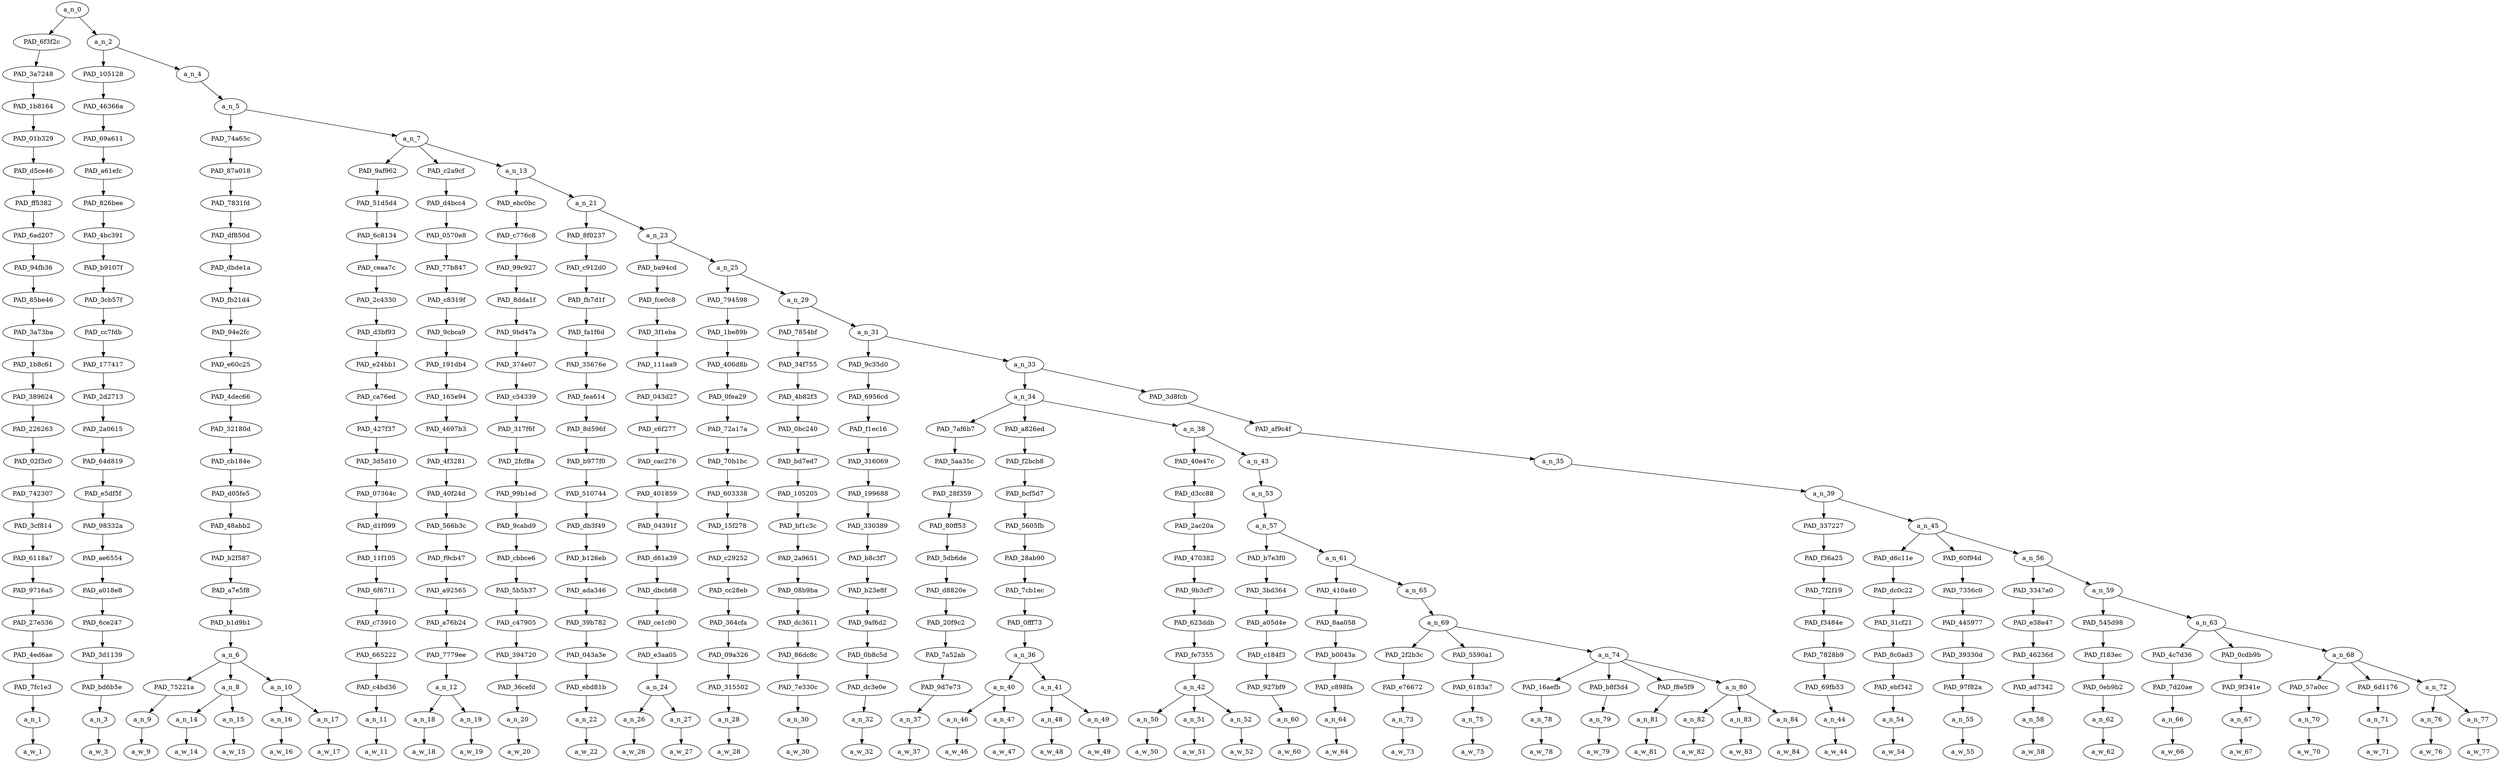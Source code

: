 strict digraph "" {
	a_n_0	[div_dir=1,
		index=0,
		level=23,
		pos="1.8690159173659338,23!",
		text_span="[0, 1, 2, 3, 4, 5, 6, 7, 8, 9, 10, 11, 12, 13, 14, 15, 16, 17, 18, 19, 20, 21, 22, 23, 24, 25, 26, 27, 28, 29, 30, 31, 32, 33, 34, \
35, 36, 37, 38, 39, 40, 41, 42, 43, 44, 45]",
		value=1.00000000];
	PAD_6f3f2c	[div_dir=1,
		index=0,
		level=22,
		pos="0.0,22!",
		text_span="[0]",
		value=0.02244748];
	a_n_0 -> PAD_6f3f2c;
	a_n_2	[div_dir=1,
		index=1,
		level=22,
		pos="3.7380318347318675,22!",
		text_span="[1, 2, 3, 4, 5, 6, 7, 8, 9, 10, 11, 12, 13, 14, 15, 16, 17, 18, 19, 20, 21, 22, 23, 24, 25, 26, 27, 28, 29, 30, 31, 32, 33, 34, \
35, 36, 37, 38, 39, 40, 41, 42, 43, 44, 45]",
		value=0.97676104];
	a_n_0 -> a_n_2;
	PAD_3a7248	[div_dir=1,
		index=0,
		level=21,
		pos="0.0,21!",
		text_span="[0]",
		value=0.02244748];
	PAD_6f3f2c -> PAD_3a7248;
	PAD_1b8164	[div_dir=1,
		index=0,
		level=20,
		pos="0.0,20!",
		text_span="[0]",
		value=0.02244748];
	PAD_3a7248 -> PAD_1b8164;
	PAD_01b329	[div_dir=1,
		index=0,
		level=19,
		pos="0.0,19!",
		text_span="[0]",
		value=0.02244748];
	PAD_1b8164 -> PAD_01b329;
	PAD_d5ce46	[div_dir=1,
		index=0,
		level=18,
		pos="0.0,18!",
		text_span="[0]",
		value=0.02244748];
	PAD_01b329 -> PAD_d5ce46;
	PAD_ff5382	[div_dir=1,
		index=0,
		level=17,
		pos="0.0,17!",
		text_span="[0]",
		value=0.02244748];
	PAD_d5ce46 -> PAD_ff5382;
	PAD_6ad207	[div_dir=1,
		index=0,
		level=16,
		pos="0.0,16!",
		text_span="[0]",
		value=0.02244748];
	PAD_ff5382 -> PAD_6ad207;
	PAD_94fb36	[div_dir=1,
		index=0,
		level=15,
		pos="0.0,15!",
		text_span="[0]",
		value=0.02244748];
	PAD_6ad207 -> PAD_94fb36;
	PAD_85be46	[div_dir=1,
		index=0,
		level=14,
		pos="0.0,14!",
		text_span="[0]",
		value=0.02244748];
	PAD_94fb36 -> PAD_85be46;
	PAD_3a73ba	[div_dir=1,
		index=0,
		level=13,
		pos="0.0,13!",
		text_span="[0]",
		value=0.02244748];
	PAD_85be46 -> PAD_3a73ba;
	PAD_1b8c61	[div_dir=1,
		index=0,
		level=12,
		pos="0.0,12!",
		text_span="[0]",
		value=0.02244748];
	PAD_3a73ba -> PAD_1b8c61;
	PAD_389624	[div_dir=1,
		index=0,
		level=11,
		pos="0.0,11!",
		text_span="[0]",
		value=0.02244748];
	PAD_1b8c61 -> PAD_389624;
	PAD_226263	[div_dir=1,
		index=0,
		level=10,
		pos="0.0,10!",
		text_span="[0]",
		value=0.02244748];
	PAD_389624 -> PAD_226263;
	PAD_02f3c0	[div_dir=1,
		index=0,
		level=9,
		pos="0.0,9!",
		text_span="[0]",
		value=0.02244748];
	PAD_226263 -> PAD_02f3c0;
	PAD_742307	[div_dir=1,
		index=0,
		level=8,
		pos="0.0,8!",
		text_span="[0]",
		value=0.02244748];
	PAD_02f3c0 -> PAD_742307;
	PAD_3cf814	[div_dir=1,
		index=0,
		level=7,
		pos="0.0,7!",
		text_span="[0]",
		value=0.02244748];
	PAD_742307 -> PAD_3cf814;
	PAD_6118a7	[div_dir=1,
		index=0,
		level=6,
		pos="0.0,6!",
		text_span="[0]",
		value=0.02244748];
	PAD_3cf814 -> PAD_6118a7;
	PAD_9716a5	[div_dir=1,
		index=0,
		level=5,
		pos="0.0,5!",
		text_span="[0]",
		value=0.02244748];
	PAD_6118a7 -> PAD_9716a5;
	PAD_27e536	[div_dir=1,
		index=0,
		level=4,
		pos="0.0,4!",
		text_span="[0]",
		value=0.02244748];
	PAD_9716a5 -> PAD_27e536;
	PAD_4ed6ae	[div_dir=1,
		index=0,
		level=3,
		pos="0.0,3!",
		text_span="[0]",
		value=0.02244748];
	PAD_27e536 -> PAD_4ed6ae;
	PAD_7fc1e3	[div_dir=1,
		index=0,
		level=2,
		pos="0.0,2!",
		text_span="[0]",
		value=0.02244748];
	PAD_4ed6ae -> PAD_7fc1e3;
	a_n_1	[div_dir=1,
		index=0,
		level=1,
		pos="0.0,1!",
		text_span="[0]",
		value=0.02244748];
	PAD_7fc1e3 -> a_n_1;
	a_w_1	[div_dir=0,
		index=0,
		level=0,
		pos="0,0!",
		text_span="[0]",
		value=i];
	a_n_1 -> a_w_1;
	PAD_105128	[div_dir=1,
		index=1,
		level=21,
		pos="1.0,21!",
		text_span="[1]",
		value=0.02125821];
	a_n_2 -> PAD_105128;
	a_n_4	[div_dir=1,
		index=2,
		level=21,
		pos="6.476063669463735,21!",
		text_span="[2, 3, 4, 5, 6, 7, 8, 9, 10, 11, 12, 13, 14, 15, 16, 17, 18, 19, 20, 21, 22, 23, 24, 25, 26, 27, 28, 29, 30, 31, 32, 33, 34, 35, \
36, 37, 38, 39, 40, 41, 42, 43, 44, 45]",
		value=0.95473697];
	a_n_2 -> a_n_4;
	PAD_46366a	[div_dir=1,
		index=1,
		level=20,
		pos="1.0,20!",
		text_span="[1]",
		value=0.02125821];
	PAD_105128 -> PAD_46366a;
	PAD_69a611	[div_dir=1,
		index=1,
		level=19,
		pos="1.0,19!",
		text_span="[1]",
		value=0.02125821];
	PAD_46366a -> PAD_69a611;
	PAD_a61efc	[div_dir=1,
		index=1,
		level=18,
		pos="1.0,18!",
		text_span="[1]",
		value=0.02125821];
	PAD_69a611 -> PAD_a61efc;
	PAD_826bee	[div_dir=1,
		index=1,
		level=17,
		pos="1.0,17!",
		text_span="[1]",
		value=0.02125821];
	PAD_a61efc -> PAD_826bee;
	PAD_4bc391	[div_dir=1,
		index=1,
		level=16,
		pos="1.0,16!",
		text_span="[1]",
		value=0.02125821];
	PAD_826bee -> PAD_4bc391;
	PAD_b9107f	[div_dir=1,
		index=1,
		level=15,
		pos="1.0,15!",
		text_span="[1]",
		value=0.02125821];
	PAD_4bc391 -> PAD_b9107f;
	PAD_3cb57f	[div_dir=1,
		index=1,
		level=14,
		pos="1.0,14!",
		text_span="[1]",
		value=0.02125821];
	PAD_b9107f -> PAD_3cb57f;
	PAD_cc7fdb	[div_dir=1,
		index=1,
		level=13,
		pos="1.0,13!",
		text_span="[1]",
		value=0.02125821];
	PAD_3cb57f -> PAD_cc7fdb;
	PAD_177417	[div_dir=1,
		index=1,
		level=12,
		pos="1.0,12!",
		text_span="[1]",
		value=0.02125821];
	PAD_cc7fdb -> PAD_177417;
	PAD_2d2713	[div_dir=1,
		index=1,
		level=11,
		pos="1.0,11!",
		text_span="[1]",
		value=0.02125821];
	PAD_177417 -> PAD_2d2713;
	PAD_2a0615	[div_dir=1,
		index=1,
		level=10,
		pos="1.0,10!",
		text_span="[1]",
		value=0.02125821];
	PAD_2d2713 -> PAD_2a0615;
	PAD_64d819	[div_dir=1,
		index=1,
		level=9,
		pos="1.0,9!",
		text_span="[1]",
		value=0.02125821];
	PAD_2a0615 -> PAD_64d819;
	PAD_e5df5f	[div_dir=1,
		index=1,
		level=8,
		pos="1.0,8!",
		text_span="[1]",
		value=0.02125821];
	PAD_64d819 -> PAD_e5df5f;
	PAD_98332a	[div_dir=1,
		index=1,
		level=7,
		pos="1.0,7!",
		text_span="[1]",
		value=0.02125821];
	PAD_e5df5f -> PAD_98332a;
	PAD_ae6554	[div_dir=1,
		index=1,
		level=6,
		pos="1.0,6!",
		text_span="[1]",
		value=0.02125821];
	PAD_98332a -> PAD_ae6554;
	PAD_a018e8	[div_dir=1,
		index=1,
		level=5,
		pos="1.0,5!",
		text_span="[1]",
		value=0.02125821];
	PAD_ae6554 -> PAD_a018e8;
	PAD_6ce247	[div_dir=1,
		index=1,
		level=4,
		pos="1.0,4!",
		text_span="[1]",
		value=0.02125821];
	PAD_a018e8 -> PAD_6ce247;
	PAD_3d1139	[div_dir=1,
		index=1,
		level=3,
		pos="1.0,3!",
		text_span="[1]",
		value=0.02125821];
	PAD_6ce247 -> PAD_3d1139;
	PAD_bd6b5e	[div_dir=1,
		index=1,
		level=2,
		pos="1.0,2!",
		text_span="[1]",
		value=0.02125821];
	PAD_3d1139 -> PAD_bd6b5e;
	a_n_3	[div_dir=1,
		index=1,
		level=1,
		pos="1.0,1!",
		text_span="[1]",
		value=0.02125821];
	PAD_bd6b5e -> a_n_3;
	a_w_3	[div_dir=0,
		index=1,
		level=0,
		pos="1,0!",
		text_span="[1]",
		value=swear];
	a_n_3 -> a_w_3;
	a_n_5	[div_dir=1,
		index=2,
		level=20,
		pos="6.476063669463735,20!",
		text_span="[2, 3, 4, 5, 6, 7, 8, 9, 10, 11, 12, 13, 14, 15, 16, 17, 18, 19, 20, 21, 22, 23, 24, 25, 26, 27, 28, 29, 30, 31, 32, 33, 34, 35, \
36, 37, 38, 39, 40, 41, 42, 43, 44, 45]",
		value=0.95397838];
	a_n_4 -> a_n_5;
	PAD_74a65c	[div_dir=1,
		index=2,
		level=19,
		pos="4.0,19!",
		text_span="[2, 3, 4, 5, 6]",
		value=0.19845424];
	a_n_5 -> PAD_74a65c;
	a_n_7	[div_dir=1,
		index=3,
		level=19,
		pos="8.95212733892747,19!",
		text_span="[7, 8, 9, 10, 11, 12, 13, 14, 15, 16, 17, 18, 19, 20, 21, 22, 23, 24, 25, 26, 27, 28, 29, 30, 31, 32, 33, 34, 35, 36, 37, 38, 39, \
40, 41, 42, 43, 44, 45]",
		value=0.75476555];
	a_n_5 -> a_n_7;
	PAD_87a018	[div_dir=1,
		index=2,
		level=18,
		pos="4.0,18!",
		text_span="[2, 3, 4, 5, 6]",
		value=0.19845424];
	PAD_74a65c -> PAD_87a018;
	PAD_7831fd	[div_dir=1,
		index=2,
		level=17,
		pos="4.0,17!",
		text_span="[2, 3, 4, 5, 6]",
		value=0.19845424];
	PAD_87a018 -> PAD_7831fd;
	PAD_df850d	[div_dir=1,
		index=2,
		level=16,
		pos="4.0,16!",
		text_span="[2, 3, 4, 5, 6]",
		value=0.19845424];
	PAD_7831fd -> PAD_df850d;
	PAD_dbde1a	[div_dir=1,
		index=2,
		level=15,
		pos="4.0,15!",
		text_span="[2, 3, 4, 5, 6]",
		value=0.19845424];
	PAD_df850d -> PAD_dbde1a;
	PAD_fb21d4	[div_dir=1,
		index=2,
		level=14,
		pos="4.0,14!",
		text_span="[2, 3, 4, 5, 6]",
		value=0.19845424];
	PAD_dbde1a -> PAD_fb21d4;
	PAD_94e2fc	[div_dir=1,
		index=2,
		level=13,
		pos="4.0,13!",
		text_span="[2, 3, 4, 5, 6]",
		value=0.19845424];
	PAD_fb21d4 -> PAD_94e2fc;
	PAD_e60c25	[div_dir=1,
		index=2,
		level=12,
		pos="4.0,12!",
		text_span="[2, 3, 4, 5, 6]",
		value=0.19845424];
	PAD_94e2fc -> PAD_e60c25;
	PAD_4dec66	[div_dir=1,
		index=2,
		level=11,
		pos="4.0,11!",
		text_span="[2, 3, 4, 5, 6]",
		value=0.19845424];
	PAD_e60c25 -> PAD_4dec66;
	PAD_32180d	[div_dir=1,
		index=2,
		level=10,
		pos="4.0,10!",
		text_span="[2, 3, 4, 5, 6]",
		value=0.19845424];
	PAD_4dec66 -> PAD_32180d;
	PAD_cb184e	[div_dir=1,
		index=2,
		level=9,
		pos="4.0,9!",
		text_span="[2, 3, 4, 5, 6]",
		value=0.19845424];
	PAD_32180d -> PAD_cb184e;
	PAD_d05fe5	[div_dir=1,
		index=2,
		level=8,
		pos="4.0,8!",
		text_span="[2, 3, 4, 5, 6]",
		value=0.19845424];
	PAD_cb184e -> PAD_d05fe5;
	PAD_48abb2	[div_dir=1,
		index=2,
		level=7,
		pos="4.0,7!",
		text_span="[2, 3, 4, 5, 6]",
		value=0.19845424];
	PAD_d05fe5 -> PAD_48abb2;
	PAD_b2f587	[div_dir=1,
		index=2,
		level=6,
		pos="4.0,6!",
		text_span="[2, 3, 4, 5, 6]",
		value=0.19845424];
	PAD_48abb2 -> PAD_b2f587;
	PAD_a7e5f8	[div_dir=1,
		index=2,
		level=5,
		pos="4.0,5!",
		text_span="[2, 3, 4, 5, 6]",
		value=0.19845424];
	PAD_b2f587 -> PAD_a7e5f8;
	PAD_b1d9b1	[div_dir=1,
		index=2,
		level=4,
		pos="4.0,4!",
		text_span="[2, 3, 4, 5, 6]",
		value=0.19845424];
	PAD_a7e5f8 -> PAD_b1d9b1;
	a_n_6	[div_dir=1,
		index=2,
		level=3,
		pos="4.0,3!",
		text_span="[2, 3, 4, 5, 6]",
		value=0.19845424];
	PAD_b1d9b1 -> a_n_6;
	PAD_75221a	[div_dir=1,
		index=3,
		level=2,
		pos="4.0,2!",
		text_span="[4]",
		value=0.01913354];
	a_n_6 -> PAD_75221a;
	a_n_8	[div_dir=1,
		index=2,
		level=2,
		pos="2.5,2!",
		text_span="[2, 3]",
		value=0.05004046];
	a_n_6 -> a_n_8;
	a_n_10	[div_dir=1,
		index=4,
		level=2,
		pos="5.5,2!",
		text_span="[5, 6]",
		value=0.12864072];
	a_n_6 -> a_n_10;
	a_n_9	[div_dir=1,
		index=4,
		level=1,
		pos="4.0,1!",
		text_span="[4]",
		value=0.01913354];
	PAD_75221a -> a_n_9;
	a_w_9	[div_dir=0,
		index=4,
		level=0,
		pos="4,0!",
		text_span="[4]",
		value=and];
	a_n_9 -> a_w_9;
	a_n_14	[div_dir=1,
		index=2,
		level=1,
		pos="2.0,1!",
		text_span="[2]",
		value=0.02262419];
	a_n_8 -> a_n_14;
	a_n_15	[div_dir=1,
		index=3,
		level=1,
		pos="3.0,1!",
		text_span="[3]",
		value=0.02718482];
	a_n_8 -> a_n_15;
	a_w_14	[div_dir=0,
		index=2,
		level=0,
		pos="2,0!",
		text_span="[2]",
		value=porch];
	a_n_14 -> a_w_14;
	a_w_15	[div_dir=0,
		index=3,
		level=0,
		pos="3,0!",
		text_span="[3]",
		value=monkeys];
	a_n_15 -> a_w_15;
	a_n_16	[div_dir=1,
		index=5,
		level=1,
		pos="5.0,1!",
		text_span="[5]",
		value=0.03862077];
	a_n_10 -> a_n_16;
	a_n_17	[div_dir=1,
		index=6,
		level=1,
		pos="6.0,1!",
		text_span="[6]",
		value=0.08941400];
	a_n_10 -> a_n_17;
	a_w_16	[div_dir=0,
		index=5,
		level=0,
		pos="5,0!",
		text_span="[5]",
		value=sand];
	a_n_16 -> a_w_16;
	a_w_17	[div_dir=0,
		index=6,
		level=0,
		pos="6,0!",
		text_span="[6]",
		value=niggers];
	a_n_17 -> a_w_17;
	PAD_9af962	[div_dir=1,
		index=3,
		level=18,
		pos="7.0,18!",
		text_span="[7]",
		value=0.01504462];
	a_n_7 -> PAD_9af962;
	PAD_c2a9cf	[div_dir=1,
		index=4,
		level=18,
		pos="8.5,18!",
		text_span="[8, 9]",
		value=0.02969254];
	a_n_7 -> PAD_c2a9cf;
	a_n_13	[div_dir=1,
		index=5,
		level=18,
		pos="11.356382016782408,18!",
		text_span="[10, 11, 12, 13, 14, 15, 16, 17, 18, 19, 20, 21, 22, 23, 24, 25, 26, 27, 28, 29, 30, 31, 32, 33, 34, 35, 36, 37, 38, 39, 40, 41, \
42, 43, 44, 45]",
		value=0.70946834];
	a_n_7 -> a_n_13;
	PAD_51d5d4	[div_dir=1,
		index=3,
		level=17,
		pos="7.0,17!",
		text_span="[7]",
		value=0.01504462];
	PAD_9af962 -> PAD_51d5d4;
	PAD_6c8134	[div_dir=1,
		index=3,
		level=16,
		pos="7.0,16!",
		text_span="[7]",
		value=0.01504462];
	PAD_51d5d4 -> PAD_6c8134;
	PAD_ceaa7c	[div_dir=1,
		index=3,
		level=15,
		pos="7.0,15!",
		text_span="[7]",
		value=0.01504462];
	PAD_6c8134 -> PAD_ceaa7c;
	PAD_2c4330	[div_dir=1,
		index=3,
		level=14,
		pos="7.0,14!",
		text_span="[7]",
		value=0.01504462];
	PAD_ceaa7c -> PAD_2c4330;
	PAD_d3bf93	[div_dir=1,
		index=3,
		level=13,
		pos="7.0,13!",
		text_span="[7]",
		value=0.01504462];
	PAD_2c4330 -> PAD_d3bf93;
	PAD_e24bb1	[div_dir=1,
		index=3,
		level=12,
		pos="7.0,12!",
		text_span="[7]",
		value=0.01504462];
	PAD_d3bf93 -> PAD_e24bb1;
	PAD_ca76ed	[div_dir=1,
		index=3,
		level=11,
		pos="7.0,11!",
		text_span="[7]",
		value=0.01504462];
	PAD_e24bb1 -> PAD_ca76ed;
	PAD_427f37	[div_dir=1,
		index=3,
		level=10,
		pos="7.0,10!",
		text_span="[7]",
		value=0.01504462];
	PAD_ca76ed -> PAD_427f37;
	PAD_3d5d10	[div_dir=1,
		index=3,
		level=9,
		pos="7.0,9!",
		text_span="[7]",
		value=0.01504462];
	PAD_427f37 -> PAD_3d5d10;
	PAD_07364c	[div_dir=1,
		index=3,
		level=8,
		pos="7.0,8!",
		text_span="[7]",
		value=0.01504462];
	PAD_3d5d10 -> PAD_07364c;
	PAD_d1f099	[div_dir=1,
		index=3,
		level=7,
		pos="7.0,7!",
		text_span="[7]",
		value=0.01504462];
	PAD_07364c -> PAD_d1f099;
	PAD_11f105	[div_dir=1,
		index=3,
		level=6,
		pos="7.0,6!",
		text_span="[7]",
		value=0.01504462];
	PAD_d1f099 -> PAD_11f105;
	PAD_6f6711	[div_dir=1,
		index=3,
		level=5,
		pos="7.0,5!",
		text_span="[7]",
		value=0.01504462];
	PAD_11f105 -> PAD_6f6711;
	PAD_c73910	[div_dir=1,
		index=3,
		level=4,
		pos="7.0,4!",
		text_span="[7]",
		value=0.01504462];
	PAD_6f6711 -> PAD_c73910;
	PAD_665222	[div_dir=1,
		index=3,
		level=3,
		pos="7.0,3!",
		text_span="[7]",
		value=0.01504462];
	PAD_c73910 -> PAD_665222;
	PAD_c4bd36	[div_dir=1,
		index=5,
		level=2,
		pos="7.0,2!",
		text_span="[7]",
		value=0.01504462];
	PAD_665222 -> PAD_c4bd36;
	a_n_11	[div_dir=1,
		index=7,
		level=1,
		pos="7.0,1!",
		text_span="[7]",
		value=0.01504462];
	PAD_c4bd36 -> a_n_11;
	a_w_11	[div_dir=0,
		index=7,
		level=0,
		pos="7,0!",
		text_span="[7]",
		value=have];
	a_n_11 -> a_w_11;
	PAD_d4bcc4	[div_dir=1,
		index=4,
		level=17,
		pos="8.5,17!",
		text_span="[8, 9]",
		value=0.02969254];
	PAD_c2a9cf -> PAD_d4bcc4;
	PAD_0570e8	[div_dir=1,
		index=4,
		level=16,
		pos="8.5,16!",
		text_span="[8, 9]",
		value=0.02969254];
	PAD_d4bcc4 -> PAD_0570e8;
	PAD_77b847	[div_dir=1,
		index=4,
		level=15,
		pos="8.5,15!",
		text_span="[8, 9]",
		value=0.02969254];
	PAD_0570e8 -> PAD_77b847;
	PAD_c8319f	[div_dir=1,
		index=4,
		level=14,
		pos="8.5,14!",
		text_span="[8, 9]",
		value=0.02969254];
	PAD_77b847 -> PAD_c8319f;
	PAD_9cbca9	[div_dir=1,
		index=4,
		level=13,
		pos="8.5,13!",
		text_span="[8, 9]",
		value=0.02969254];
	PAD_c8319f -> PAD_9cbca9;
	PAD_191db4	[div_dir=1,
		index=4,
		level=12,
		pos="8.5,12!",
		text_span="[8, 9]",
		value=0.02969254];
	PAD_9cbca9 -> PAD_191db4;
	PAD_165e94	[div_dir=1,
		index=4,
		level=11,
		pos="8.5,11!",
		text_span="[8, 9]",
		value=0.02969254];
	PAD_191db4 -> PAD_165e94;
	PAD_4697b3	[div_dir=1,
		index=4,
		level=10,
		pos="8.5,10!",
		text_span="[8, 9]",
		value=0.02969254];
	PAD_165e94 -> PAD_4697b3;
	PAD_4f3281	[div_dir=1,
		index=4,
		level=9,
		pos="8.5,9!",
		text_span="[8, 9]",
		value=0.02969254];
	PAD_4697b3 -> PAD_4f3281;
	PAD_40f24d	[div_dir=1,
		index=4,
		level=8,
		pos="8.5,8!",
		text_span="[8, 9]",
		value=0.02969254];
	PAD_4f3281 -> PAD_40f24d;
	PAD_566b3c	[div_dir=1,
		index=4,
		level=7,
		pos="8.5,7!",
		text_span="[8, 9]",
		value=0.02969254];
	PAD_40f24d -> PAD_566b3c;
	PAD_f9cb47	[div_dir=1,
		index=4,
		level=6,
		pos="8.5,6!",
		text_span="[8, 9]",
		value=0.02969254];
	PAD_566b3c -> PAD_f9cb47;
	PAD_a92565	[div_dir=1,
		index=4,
		level=5,
		pos="8.5,5!",
		text_span="[8, 9]",
		value=0.02969254];
	PAD_f9cb47 -> PAD_a92565;
	PAD_a76b24	[div_dir=1,
		index=4,
		level=4,
		pos="8.5,4!",
		text_span="[8, 9]",
		value=0.02969254];
	PAD_a92565 -> PAD_a76b24;
	PAD_7779ee	[div_dir=1,
		index=4,
		level=3,
		pos="8.5,3!",
		text_span="[8, 9]",
		value=0.02969254];
	PAD_a76b24 -> PAD_7779ee;
	a_n_12	[div_dir=1,
		index=6,
		level=2,
		pos="8.5,2!",
		text_span="[8, 9]",
		value=0.02969254];
	PAD_7779ee -> a_n_12;
	a_n_18	[div_dir=1,
		index=8,
		level=1,
		pos="8.0,1!",
		text_span="[8]",
		value=0.01221932];
	a_n_12 -> a_n_18;
	a_n_19	[div_dir=1,
		index=9,
		level=1,
		pos="9.0,1!",
		text_span="[9]",
		value=0.01738859];
	a_n_12 -> a_n_19;
	a_w_18	[div_dir=0,
		index=8,
		level=0,
		pos="8,0!",
		text_span="[8]",
		value=no];
	a_n_18 -> a_w_18;
	a_w_19	[div_dir=0,
		index=9,
		level=0,
		pos="9,0!",
		text_span="[9]",
		value=honor];
	a_n_19 -> a_w_19;
	PAD_ebc0bc	[div_dir=1,
		index=5,
		level=17,
		pos="10.0,17!",
		text_span="[10]",
		value=0.01691336];
	a_n_13 -> PAD_ebc0bc;
	a_n_21	[div_dir=1,
		index=6,
		level=17,
		pos="12.712764033564815,17!",
		text_span="[11, 12, 13, 14, 15, 16, 17, 18, 19, 20, 21, 22, 23, 24, 25, 26, 27, 28, 29, 30, 31, 32, 33, 34, 35, 36, 37, 38, 39, 40, 41, 42, \
43, 44, 45]",
		value=0.69200735];
	a_n_13 -> a_n_21;
	PAD_c776c8	[div_dir=1,
		index=5,
		level=16,
		pos="10.0,16!",
		text_span="[10]",
		value=0.01691336];
	PAD_ebc0bc -> PAD_c776c8;
	PAD_99c927	[div_dir=1,
		index=5,
		level=15,
		pos="10.0,15!",
		text_span="[10]",
		value=0.01691336];
	PAD_c776c8 -> PAD_99c927;
	PAD_8dda1f	[div_dir=1,
		index=5,
		level=14,
		pos="10.0,14!",
		text_span="[10]",
		value=0.01691336];
	PAD_99c927 -> PAD_8dda1f;
	PAD_9bd47a	[div_dir=1,
		index=5,
		level=13,
		pos="10.0,13!",
		text_span="[10]",
		value=0.01691336];
	PAD_8dda1f -> PAD_9bd47a;
	PAD_374e07	[div_dir=1,
		index=5,
		level=12,
		pos="10.0,12!",
		text_span="[10]",
		value=0.01691336];
	PAD_9bd47a -> PAD_374e07;
	PAD_c54339	[div_dir=1,
		index=5,
		level=11,
		pos="10.0,11!",
		text_span="[10]",
		value=0.01691336];
	PAD_374e07 -> PAD_c54339;
	PAD_317f6f	[div_dir=1,
		index=5,
		level=10,
		pos="10.0,10!",
		text_span="[10]",
		value=0.01691336];
	PAD_c54339 -> PAD_317f6f;
	PAD_2fcf8a	[div_dir=1,
		index=5,
		level=9,
		pos="10.0,9!",
		text_span="[10]",
		value=0.01691336];
	PAD_317f6f -> PAD_2fcf8a;
	PAD_99b1ed	[div_dir=1,
		index=5,
		level=8,
		pos="10.0,8!",
		text_span="[10]",
		value=0.01691336];
	PAD_2fcf8a -> PAD_99b1ed;
	PAD_9cabd9	[div_dir=1,
		index=5,
		level=7,
		pos="10.0,7!",
		text_span="[10]",
		value=0.01691336];
	PAD_99b1ed -> PAD_9cabd9;
	PAD_cbbce6	[div_dir=1,
		index=5,
		level=6,
		pos="10.0,6!",
		text_span="[10]",
		value=0.01691336];
	PAD_9cabd9 -> PAD_cbbce6;
	PAD_5b5b37	[div_dir=1,
		index=5,
		level=5,
		pos="10.0,5!",
		text_span="[10]",
		value=0.01691336];
	PAD_cbbce6 -> PAD_5b5b37;
	PAD_c47905	[div_dir=1,
		index=5,
		level=4,
		pos="10.0,4!",
		text_span="[10]",
		value=0.01691336];
	PAD_5b5b37 -> PAD_c47905;
	PAD_394720	[div_dir=1,
		index=5,
		level=3,
		pos="10.0,3!",
		text_span="[10]",
		value=0.01691336];
	PAD_c47905 -> PAD_394720;
	PAD_36cefd	[div_dir=1,
		index=7,
		level=2,
		pos="10.0,2!",
		text_span="[10]",
		value=0.01691336];
	PAD_394720 -> PAD_36cefd;
	a_n_20	[div_dir=1,
		index=10,
		level=1,
		pos="10.0,1!",
		text_span="[10]",
		value=0.01691336];
	PAD_36cefd -> a_n_20;
	a_w_20	[div_dir=0,
		index=10,
		level=0,
		pos="10,0!",
		text_span="[10]",
		value=whatsoever];
	a_n_20 -> a_w_20;
	PAD_8f0237	[div_dir=1,
		index=6,
		level=16,
		pos="11.0,16!",
		text_span="[11]",
		value=0.01375231];
	a_n_21 -> PAD_8f0237;
	a_n_23	[div_dir=1,
		index=7,
		level=16,
		pos="14.42552806712963,16!",
		text_span="[12, 13, 14, 15, 16, 17, 18, 19, 20, 21, 22, 23, 24, 25, 26, 27, 28, 29, 30, 31, 32, 33, 34, 35, 36, 37, 38, 39, 40, 41, 42, 43, \
44, 45]",
		value=0.67771785];
	a_n_21 -> a_n_23;
	PAD_c912d0	[div_dir=1,
		index=6,
		level=15,
		pos="11.0,15!",
		text_span="[11]",
		value=0.01375231];
	PAD_8f0237 -> PAD_c912d0;
	PAD_fb7d1f	[div_dir=1,
		index=6,
		level=14,
		pos="11.0,14!",
		text_span="[11]",
		value=0.01375231];
	PAD_c912d0 -> PAD_fb7d1f;
	PAD_fa1f6d	[div_dir=1,
		index=6,
		level=13,
		pos="11.0,13!",
		text_span="[11]",
		value=0.01375231];
	PAD_fb7d1f -> PAD_fa1f6d;
	PAD_35676e	[div_dir=1,
		index=6,
		level=12,
		pos="11.0,12!",
		text_span="[11]",
		value=0.01375231];
	PAD_fa1f6d -> PAD_35676e;
	PAD_fea614	[div_dir=1,
		index=6,
		level=11,
		pos="11.0,11!",
		text_span="[11]",
		value=0.01375231];
	PAD_35676e -> PAD_fea614;
	PAD_8d596f	[div_dir=1,
		index=6,
		level=10,
		pos="11.0,10!",
		text_span="[11]",
		value=0.01375231];
	PAD_fea614 -> PAD_8d596f;
	PAD_b977f0	[div_dir=1,
		index=6,
		level=9,
		pos="11.0,9!",
		text_span="[11]",
		value=0.01375231];
	PAD_8d596f -> PAD_b977f0;
	PAD_510744	[div_dir=1,
		index=6,
		level=8,
		pos="11.0,8!",
		text_span="[11]",
		value=0.01375231];
	PAD_b977f0 -> PAD_510744;
	PAD_db3f49	[div_dir=1,
		index=6,
		level=7,
		pos="11.0,7!",
		text_span="[11]",
		value=0.01375231];
	PAD_510744 -> PAD_db3f49;
	PAD_b126eb	[div_dir=1,
		index=6,
		level=6,
		pos="11.0,6!",
		text_span="[11]",
		value=0.01375231];
	PAD_db3f49 -> PAD_b126eb;
	PAD_ada346	[div_dir=1,
		index=6,
		level=5,
		pos="11.0,5!",
		text_span="[11]",
		value=0.01375231];
	PAD_b126eb -> PAD_ada346;
	PAD_39b782	[div_dir=1,
		index=6,
		level=4,
		pos="11.0,4!",
		text_span="[11]",
		value=0.01375231];
	PAD_ada346 -> PAD_39b782;
	PAD_043a3e	[div_dir=1,
		index=6,
		level=3,
		pos="11.0,3!",
		text_span="[11]",
		value=0.01375231];
	PAD_39b782 -> PAD_043a3e;
	PAD_ebd81b	[div_dir=1,
		index=8,
		level=2,
		pos="11.0,2!",
		text_span="[11]",
		value=0.01375231];
	PAD_043a3e -> PAD_ebd81b;
	a_n_22	[div_dir=1,
		index=11,
		level=1,
		pos="11.0,1!",
		text_span="[11]",
		value=0.01375231];
	PAD_ebd81b -> a_n_22;
	a_w_22	[div_dir=0,
		index=11,
		level=0,
		pos="11,0!",
		text_span="[11]",
		value=if];
	a_n_22 -> a_w_22;
	PAD_ba94cd	[div_dir=1,
		index=7,
		level=15,
		pos="12.5,15!",
		text_span="[12, 13]",
		value=0.07386939];
	a_n_23 -> PAD_ba94cd;
	a_n_25	[div_dir=1,
		index=8,
		level=15,
		pos="16.35105613425926,15!",
		text_span="[14, 15, 16, 17, 18, 19, 20, 21, 22, 23, 24, 25, 26, 27, 28, 29, 30, 31, 32, 33, 34, 35, 36, 37, 38, 39, 40, 41, 42, 43, 44, 45]",
		value=0.60330761];
	a_n_23 -> a_n_25;
	PAD_fce0c8	[div_dir=1,
		index=7,
		level=14,
		pos="12.5,14!",
		text_span="[12, 13]",
		value=0.07386939];
	PAD_ba94cd -> PAD_fce0c8;
	PAD_3f1eba	[div_dir=1,
		index=7,
		level=13,
		pos="12.5,13!",
		text_span="[12, 13]",
		value=0.07386939];
	PAD_fce0c8 -> PAD_3f1eba;
	PAD_111aa9	[div_dir=1,
		index=7,
		level=12,
		pos="12.5,12!",
		text_span="[12, 13]",
		value=0.07386939];
	PAD_3f1eba -> PAD_111aa9;
	PAD_043d27	[div_dir=1,
		index=7,
		level=11,
		pos="12.5,11!",
		text_span="[12, 13]",
		value=0.07386939];
	PAD_111aa9 -> PAD_043d27;
	PAD_c6f277	[div_dir=1,
		index=7,
		level=10,
		pos="12.5,10!",
		text_span="[12, 13]",
		value=0.07386939];
	PAD_043d27 -> PAD_c6f277;
	PAD_cac276	[div_dir=1,
		index=7,
		level=9,
		pos="12.5,9!",
		text_span="[12, 13]",
		value=0.07386939];
	PAD_c6f277 -> PAD_cac276;
	PAD_401859	[div_dir=1,
		index=7,
		level=8,
		pos="12.5,8!",
		text_span="[12, 13]",
		value=0.07386939];
	PAD_cac276 -> PAD_401859;
	PAD_04391f	[div_dir=1,
		index=7,
		level=7,
		pos="12.5,7!",
		text_span="[12, 13]",
		value=0.07386939];
	PAD_401859 -> PAD_04391f;
	PAD_d61a39	[div_dir=1,
		index=7,
		level=6,
		pos="12.5,6!",
		text_span="[12, 13]",
		value=0.07386939];
	PAD_04391f -> PAD_d61a39;
	PAD_dbcb68	[div_dir=1,
		index=7,
		level=5,
		pos="12.5,5!",
		text_span="[12, 13]",
		value=0.07386939];
	PAD_d61a39 -> PAD_dbcb68;
	PAD_ce1c90	[div_dir=1,
		index=7,
		level=4,
		pos="12.5,4!",
		text_span="[12, 13]",
		value=0.07386939];
	PAD_dbcb68 -> PAD_ce1c90;
	PAD_e3aa05	[div_dir=1,
		index=7,
		level=3,
		pos="12.5,3!",
		text_span="[12, 13]",
		value=0.07386939];
	PAD_ce1c90 -> PAD_e3aa05;
	a_n_24	[div_dir=1,
		index=9,
		level=2,
		pos="12.5,2!",
		text_span="[12, 13]",
		value=0.07386939];
	PAD_e3aa05 -> a_n_24;
	a_n_26	[div_dir=1,
		index=12,
		level=1,
		pos="12.0,1!",
		text_span="[12]",
		value=0.01584982];
	a_n_24 -> a_n_26;
	a_n_27	[div_dir=1,
		index=13,
		level=1,
		pos="13.0,1!",
		text_span="[13]",
		value=0.05775623];
	a_n_24 -> a_n_27;
	a_w_26	[div_dir=0,
		index=12,
		level=0,
		pos="12,0!",
		text_span="[12]",
		value=the];
	a_n_26 -> a_w_26;
	a_w_27	[div_dir=0,
		index=13,
		level=0,
		pos="13,0!",
		text_span="[13]",
		value=kikes];
	a_n_27 -> a_w_27;
	PAD_794598	[div_dir=1,
		index=8,
		level=14,
		pos="14.0,14!",
		text_span="[14]",
		value=0.01688716];
	a_n_25 -> PAD_794598;
	a_n_29	[div_dir=1,
		index=9,
		level=14,
		pos="18.70211226851852,14!",
		text_span="[15, 16, 17, 18, 19, 20, 21, 22, 23, 24, 25, 26, 27, 28, 29, 30, 31, 32, 33, 34, 35, 36, 37, 38, 39, 40, 41, 42, 43, 44, 45]",
		value=0.58593471];
	a_n_25 -> a_n_29;
	PAD_1be89b	[div_dir=1,
		index=8,
		level=13,
		pos="14.0,13!",
		text_span="[14]",
		value=0.01688716];
	PAD_794598 -> PAD_1be89b;
	PAD_406d8b	[div_dir=1,
		index=8,
		level=12,
		pos="14.0,12!",
		text_span="[14]",
		value=0.01688716];
	PAD_1be89b -> PAD_406d8b;
	PAD_0fea29	[div_dir=1,
		index=8,
		level=11,
		pos="14.0,11!",
		text_span="[14]",
		value=0.01688716];
	PAD_406d8b -> PAD_0fea29;
	PAD_72a17a	[div_dir=1,
		index=8,
		level=10,
		pos="14.0,10!",
		text_span="[14]",
		value=0.01688716];
	PAD_0fea29 -> PAD_72a17a;
	PAD_70b1bc	[div_dir=1,
		index=8,
		level=9,
		pos="14.0,9!",
		text_span="[14]",
		value=0.01688716];
	PAD_72a17a -> PAD_70b1bc;
	PAD_603338	[div_dir=1,
		index=8,
		level=8,
		pos="14.0,8!",
		text_span="[14]",
		value=0.01688716];
	PAD_70b1bc -> PAD_603338;
	PAD_15f278	[div_dir=1,
		index=8,
		level=7,
		pos="14.0,7!",
		text_span="[14]",
		value=0.01688716];
	PAD_603338 -> PAD_15f278;
	PAD_c29252	[div_dir=1,
		index=8,
		level=6,
		pos="14.0,6!",
		text_span="[14]",
		value=0.01688716];
	PAD_15f278 -> PAD_c29252;
	PAD_cc28eb	[div_dir=1,
		index=8,
		level=5,
		pos="14.0,5!",
		text_span="[14]",
		value=0.01688716];
	PAD_c29252 -> PAD_cc28eb;
	PAD_364cfa	[div_dir=1,
		index=8,
		level=4,
		pos="14.0,4!",
		text_span="[14]",
		value=0.01688716];
	PAD_cc28eb -> PAD_364cfa;
	PAD_09a326	[div_dir=1,
		index=8,
		level=3,
		pos="14.0,3!",
		text_span="[14]",
		value=0.01688716];
	PAD_364cfa -> PAD_09a326;
	PAD_315502	[div_dir=1,
		index=10,
		level=2,
		pos="14.0,2!",
		text_span="[14]",
		value=0.01688716];
	PAD_09a326 -> PAD_315502;
	a_n_28	[div_dir=1,
		index=14,
		level=1,
		pos="14.0,1!",
		text_span="[14]",
		value=0.01688716];
	PAD_315502 -> a_n_28;
	a_w_28	[div_dir=0,
		index=14,
		level=0,
		pos="14,0!",
		text_span="[14]",
		value=were];
	a_n_28 -> a_w_28;
	PAD_7854bf	[div_dir=1,
		index=9,
		level=13,
		pos="15.0,13!",
		text_span="[15]",
		value=0.01498507];
	a_n_29 -> PAD_7854bf;
	a_n_31	[div_dir=1,
		index=10,
		level=13,
		pos="22.404224537037038,13!",
		text_span="[16, 17, 18, 19, 20, 21, 22, 23, 24, 25, 26, 27, 28, 29, 30, 31, 32, 33, 34, 35, 36, 37, 38, 39, 40, 41, 42, 43, 44, 45]",
		value=0.57046352];
	a_n_29 -> a_n_31;
	PAD_34f755	[div_dir=1,
		index=9,
		level=12,
		pos="15.0,12!",
		text_span="[15]",
		value=0.01498507];
	PAD_7854bf -> PAD_34f755;
	PAD_4b82f3	[div_dir=1,
		index=9,
		level=11,
		pos="15.0,11!",
		text_span="[15]",
		value=0.01498507];
	PAD_34f755 -> PAD_4b82f3;
	PAD_0bc240	[div_dir=1,
		index=9,
		level=10,
		pos="15.0,10!",
		text_span="[15]",
		value=0.01498507];
	PAD_4b82f3 -> PAD_0bc240;
	PAD_bd7ed7	[div_dir=1,
		index=9,
		level=9,
		pos="15.0,9!",
		text_span="[15]",
		value=0.01498507];
	PAD_0bc240 -> PAD_bd7ed7;
	PAD_105205	[div_dir=1,
		index=9,
		level=8,
		pos="15.0,8!",
		text_span="[15]",
		value=0.01498507];
	PAD_bd7ed7 -> PAD_105205;
	PAD_bf1c3c	[div_dir=1,
		index=9,
		level=7,
		pos="15.0,7!",
		text_span="[15]",
		value=0.01498507];
	PAD_105205 -> PAD_bf1c3c;
	PAD_2a9651	[div_dir=1,
		index=9,
		level=6,
		pos="15.0,6!",
		text_span="[15]",
		value=0.01498507];
	PAD_bf1c3c -> PAD_2a9651;
	PAD_08b9ba	[div_dir=1,
		index=9,
		level=5,
		pos="15.0,5!",
		text_span="[15]",
		value=0.01498507];
	PAD_2a9651 -> PAD_08b9ba;
	PAD_dc3611	[div_dir=1,
		index=9,
		level=4,
		pos="15.0,4!",
		text_span="[15]",
		value=0.01498507];
	PAD_08b9ba -> PAD_dc3611;
	PAD_86dc8c	[div_dir=1,
		index=9,
		level=3,
		pos="15.0,3!",
		text_span="[15]",
		value=0.01498507];
	PAD_dc3611 -> PAD_86dc8c;
	PAD_7e330c	[div_dir=1,
		index=11,
		level=2,
		pos="15.0,2!",
		text_span="[15]",
		value=0.01498507];
	PAD_86dc8c -> PAD_7e330c;
	a_n_30	[div_dir=1,
		index=15,
		level=1,
		pos="15.0,1!",
		text_span="[15]",
		value=0.01498507];
	PAD_7e330c -> a_n_30;
	a_w_30	[div_dir=0,
		index=15,
		level=0,
		pos="15,0!",
		text_span="[15]",
		value=pushing];
	a_n_30 -> a_w_30;
	PAD_9c35d0	[div_dir=1,
		index=10,
		level=12,
		pos="16.0,12!",
		text_span="[16]",
		value=0.01490559];
	a_n_31 -> PAD_9c35d0;
	a_n_33	[div_dir=1,
		index=11,
		level=12,
		pos="28.808449074074076,12!",
		text_span="[17, 18, 19, 20, 21, 22, 23, 24, 25, 26, 27, 28, 29, 30, 31, 32, 33, 34, 35, 36, 37, 38, 39, 40, 41, 42, 43, 44, 45]",
		value=0.55506727];
	a_n_31 -> a_n_33;
	PAD_6956cd	[div_dir=1,
		index=10,
		level=11,
		pos="16.0,11!",
		text_span="[16]",
		value=0.01490559];
	PAD_9c35d0 -> PAD_6956cd;
	PAD_f1ec16	[div_dir=1,
		index=10,
		level=10,
		pos="16.0,10!",
		text_span="[16]",
		value=0.01490559];
	PAD_6956cd -> PAD_f1ec16;
	PAD_316069	[div_dir=1,
		index=10,
		level=9,
		pos="16.0,9!",
		text_span="[16]",
		value=0.01490559];
	PAD_f1ec16 -> PAD_316069;
	PAD_199688	[div_dir=1,
		index=10,
		level=8,
		pos="16.0,8!",
		text_span="[16]",
		value=0.01490559];
	PAD_316069 -> PAD_199688;
	PAD_330389	[div_dir=1,
		index=10,
		level=7,
		pos="16.0,7!",
		text_span="[16]",
		value=0.01490559];
	PAD_199688 -> PAD_330389;
	PAD_b8c3f7	[div_dir=1,
		index=10,
		level=6,
		pos="16.0,6!",
		text_span="[16]",
		value=0.01490559];
	PAD_330389 -> PAD_b8c3f7;
	PAD_b23e8f	[div_dir=1,
		index=10,
		level=5,
		pos="16.0,5!",
		text_span="[16]",
		value=0.01490559];
	PAD_b8c3f7 -> PAD_b23e8f;
	PAD_9af6d2	[div_dir=1,
		index=10,
		level=4,
		pos="16.0,4!",
		text_span="[16]",
		value=0.01490559];
	PAD_b23e8f -> PAD_9af6d2;
	PAD_0b8c5d	[div_dir=1,
		index=10,
		level=3,
		pos="16.0,3!",
		text_span="[16]",
		value=0.01490559];
	PAD_9af6d2 -> PAD_0b8c5d;
	PAD_dc3e0e	[div_dir=1,
		index=12,
		level=2,
		pos="16.0,2!",
		text_span="[16]",
		value=0.01490559];
	PAD_0b8c5d -> PAD_dc3e0e;
	a_n_32	[div_dir=1,
		index=16,
		level=1,
		pos="16.0,1!",
		text_span="[16]",
		value=0.01490559];
	PAD_dc3e0e -> a_n_32;
	a_w_32	[div_dir=0,
		index=16,
		level=0,
		pos="16,0!",
		text_span="[16]",
		value=for];
	a_n_32 -> a_w_32;
	a_n_34	[div_dir=1,
		index=11,
		level=11,
		pos="21.434027777777782,11!",
		text_span="[17, 18, 19, 20, 21, 22, 23, 24, 25, 26, 27, 28, 29, 30, 31, 32, 33, 34]",
		value=0.36568319];
	a_n_33 -> a_n_34;
	PAD_3d8fcb	[div_dir=1,
		index=12,
		level=11,
		pos="36.18287037037037,11!",
		text_span="[35, 36, 37, 38, 39, 40, 41, 42, 43, 44, 45]",
		value=0.18889415];
	a_n_33 -> PAD_3d8fcb;
	PAD_7af6b7	[div_dir=1,
		index=12,
		level=10,
		pos="21.0,10!",
		text_span="[21]",
		value=0.01467127];
	a_n_34 -> PAD_7af6b7;
	PAD_a826ed	[div_dir=1,
		index=11,
		level=10,
		pos="18.5,10!",
		text_span="[17, 18, 19, 20]",
		value=0.06880630];
	a_n_34 -> PAD_a826ed;
	a_n_38	[div_dir=1,
		index=13,
		level=10,
		pos="24.802083333333336,10!",
		text_span="[22, 23, 24, 25, 26, 27, 28, 29, 30, 31, 32, 33, 34]",
		value=0.28175051];
	a_n_34 -> a_n_38;
	PAD_5aa35c	[div_dir=1,
		index=12,
		level=9,
		pos="21.0,9!",
		text_span="[21]",
		value=0.01467127];
	PAD_7af6b7 -> PAD_5aa35c;
	PAD_28f359	[div_dir=1,
		index=12,
		level=8,
		pos="21.0,8!",
		text_span="[21]",
		value=0.01467127];
	PAD_5aa35c -> PAD_28f359;
	PAD_80ff53	[div_dir=1,
		index=12,
		level=7,
		pos="21.0,7!",
		text_span="[21]",
		value=0.01467127];
	PAD_28f359 -> PAD_80ff53;
	PAD_5db6de	[div_dir=1,
		index=12,
		level=6,
		pos="21.0,6!",
		text_span="[21]",
		value=0.01467127];
	PAD_80ff53 -> PAD_5db6de;
	PAD_d8820e	[div_dir=1,
		index=12,
		level=5,
		pos="21.0,5!",
		text_span="[21]",
		value=0.01467127];
	PAD_5db6de -> PAD_d8820e;
	PAD_20f9c2	[div_dir=1,
		index=12,
		level=4,
		pos="21.0,4!",
		text_span="[21]",
		value=0.01467127];
	PAD_d8820e -> PAD_20f9c2;
	PAD_7a52ab	[div_dir=1,
		index=12,
		level=3,
		pos="21.0,3!",
		text_span="[21]",
		value=0.01467127];
	PAD_20f9c2 -> PAD_7a52ab;
	PAD_9d7e73	[div_dir=1,
		index=15,
		level=2,
		pos="21.0,2!",
		text_span="[21]",
		value=0.01467127];
	PAD_7a52ab -> PAD_9d7e73;
	a_n_37	[div_dir=1,
		index=21,
		level=1,
		pos="21.0,1!",
		text_span="[21]",
		value=0.01467127];
	PAD_9d7e73 -> a_n_37;
	a_w_37	[div_dir=0,
		index=21,
		level=0,
		pos="21,0!",
		text_span="[21]",
		value=and1];
	a_n_37 -> a_w_37;
	PAD_f2bcb8	[div_dir=1,
		index=11,
		level=9,
		pos="18.5,9!",
		text_span="[17, 18, 19, 20]",
		value=0.06880630];
	PAD_a826ed -> PAD_f2bcb8;
	PAD_bcf5d7	[div_dir=1,
		index=11,
		level=8,
		pos="18.5,8!",
		text_span="[17, 18, 19, 20]",
		value=0.06880630];
	PAD_f2bcb8 -> PAD_bcf5d7;
	PAD_5605fb	[div_dir=1,
		index=11,
		level=7,
		pos="18.5,7!",
		text_span="[17, 18, 19, 20]",
		value=0.06880630];
	PAD_bcf5d7 -> PAD_5605fb;
	PAD_28ab90	[div_dir=1,
		index=11,
		level=6,
		pos="18.5,6!",
		text_span="[17, 18, 19, 20]",
		value=0.06880630];
	PAD_5605fb -> PAD_28ab90;
	PAD_7cb1ec	[div_dir=1,
		index=11,
		level=5,
		pos="18.5,5!",
		text_span="[17, 18, 19, 20]",
		value=0.06880630];
	PAD_28ab90 -> PAD_7cb1ec;
	PAD_0fff73	[div_dir=1,
		index=11,
		level=4,
		pos="18.5,4!",
		text_span="[17, 18, 19, 20]",
		value=0.06880630];
	PAD_7cb1ec -> PAD_0fff73;
	a_n_36	[div_dir=1,
		index=11,
		level=3,
		pos="18.5,3!",
		text_span="[17, 18, 19, 20]",
		value=0.06880630];
	PAD_0fff73 -> a_n_36;
	a_n_40	[div_dir=1,
		index=13,
		level=2,
		pos="17.5,2!",
		text_span="[17, 18]",
		value=0.03517664];
	a_n_36 -> a_n_40;
	a_n_41	[div_dir=1,
		index=14,
		level=2,
		pos="19.5,2!",
		text_span="[19, 20]",
		value=0.03339547];
	a_n_36 -> a_n_41;
	a_n_46	[div_dir=1,
		index=17,
		level=1,
		pos="17.0,1!",
		text_span="[17]",
		value=0.01944601];
	a_n_40 -> a_n_46;
	a_n_47	[div_dir=1,
		index=18,
		level=1,
		pos="18.0,1!",
		text_span="[18]",
		value=0.01559504];
	a_n_40 -> a_n_47;
	a_w_46	[div_dir=0,
		index=17,
		level=0,
		pos="17,0!",
		text_span="[17]",
		value=european];
	a_n_46 -> a_w_46;
	a_w_47	[div_dir=0,
		index=18,
		level=0,
		pos="18,0!",
		text_span="[18]",
		value=migration];
	a_n_47 -> a_w_47;
	a_n_48	[div_dir=1,
		index=19,
		level=1,
		pos="19.0,1!",
		text_span="[19]",
		value=0.01430410];
	a_n_41 -> a_n_48;
	a_n_49	[div_dir=1,
		index=20,
		level=1,
		pos="20.0,1!",
		text_span="[20]",
		value=0.01889674];
	a_n_41 -> a_n_49;
	a_w_48	[div_dir=0,
		index=19,
		level=0,
		pos="19,0!",
		text_span="[19]",
		value=into];
	a_n_48 -> a_w_48;
	a_w_49	[div_dir=0,
		index=20,
		level=0,
		pos="20,0!",
		text_span="[20]",
		value=africa];
	a_n_49 -> a_w_49;
	PAD_40e47c	[div_dir=1,
		index=13,
		level=9,
		pos="23.0,9!",
		text_span="[22, 23, 24]",
		value=0.04709110];
	a_n_38 -> PAD_40e47c;
	a_n_43	[div_dir=1,
		index=14,
		level=9,
		pos="26.604166666666668,9!",
		text_span="[25, 26, 27, 28, 29, 30, 31, 32, 33, 34]",
		value=0.23426290];
	a_n_38 -> a_n_43;
	PAD_d3cc88	[div_dir=1,
		index=13,
		level=8,
		pos="23.0,8!",
		text_span="[22, 23, 24]",
		value=0.04709110];
	PAD_40e47c -> PAD_d3cc88;
	PAD_2ac20a	[div_dir=1,
		index=13,
		level=7,
		pos="23.0,7!",
		text_span="[22, 23, 24]",
		value=0.04709110];
	PAD_d3cc88 -> PAD_2ac20a;
	PAD_470382	[div_dir=1,
		index=13,
		level=6,
		pos="23.0,6!",
		text_span="[22, 23, 24]",
		value=0.04709110];
	PAD_2ac20a -> PAD_470382;
	PAD_9b3cf7	[div_dir=1,
		index=13,
		level=5,
		pos="23.0,5!",
		text_span="[22, 23, 24]",
		value=0.04709110];
	PAD_470382 -> PAD_9b3cf7;
	PAD_623ddb	[div_dir=1,
		index=13,
		level=4,
		pos="23.0,4!",
		text_span="[22, 23, 24]",
		value=0.04709110];
	PAD_9b3cf7 -> PAD_623ddb;
	PAD_fe7355	[div_dir=1,
		index=13,
		level=3,
		pos="23.0,3!",
		text_span="[22, 23, 24]",
		value=0.04709110];
	PAD_623ddb -> PAD_fe7355;
	a_n_42	[div_dir=1,
		index=16,
		level=2,
		pos="23.0,2!",
		text_span="[22, 23, 24]",
		value=0.04709110];
	PAD_fe7355 -> a_n_42;
	a_n_50	[div_dir=1,
		index=22,
		level=1,
		pos="22.0,1!",
		text_span="[22]",
		value=0.01410648];
	a_n_42 -> a_n_50;
	a_n_51	[div_dir=1,
		index=23,
		level=1,
		pos="23.0,1!",
		text_span="[23]",
		value=0.01553046];
	a_n_42 -> a_n_51;
	a_n_52	[div_dir=1,
		index=24,
		level=1,
		pos="24.0,1!",
		text_span="[24]",
		value=0.01728358];
	a_n_42 -> a_n_52;
	a_w_50	[div_dir=0,
		index=22,
		level=0,
		pos="22,0!",
		text_span="[22]",
		value=the1];
	a_n_50 -> a_w_50;
	a_w_51	[div_dir=0,
		index=23,
		level=0,
		pos="23,0!",
		text_span="[23]",
		value=middle];
	a_n_51 -> a_w_51;
	a_w_52	[div_dir=0,
		index=24,
		level=0,
		pos="24,0!",
		text_span="[24]",
		value=east];
	a_n_52 -> a_w_52;
	a_n_53	[div_dir=1,
		index=14,
		level=8,
		pos="26.604166666666668,8!",
		text_span="[25, 26, 27, 28, 29, 30, 31, 32, 33, 34]",
		value=0.23390485];
	a_n_43 -> a_n_53;
	a_n_57	[div_dir=1,
		index=14,
		level=7,
		pos="26.604166666666668,7!",
		text_span="[25, 26, 27, 28, 29, 30, 31, 32, 33, 34]",
		value=0.23354681];
	a_n_53 -> a_n_57;
	PAD_b7e3f0	[div_dir=1,
		index=14,
		level=6,
		pos="25.0,6!",
		text_span="[25]",
		value=0.01513922];
	a_n_57 -> PAD_b7e3f0;
	a_n_61	[div_dir=1,
		index=15,
		level=6,
		pos="28.208333333333336,6!",
		text_span="[26, 27, 28, 29, 30, 31, 32, 33, 34]",
		value=0.21804954];
	a_n_57 -> a_n_61;
	PAD_3bd364	[div_dir=1,
		index=14,
		level=5,
		pos="25.0,5!",
		text_span="[25]",
		value=0.01513922];
	PAD_b7e3f0 -> PAD_3bd364;
	PAD_a05d4e	[div_dir=1,
		index=14,
		level=4,
		pos="25.0,4!",
		text_span="[25]",
		value=0.01513922];
	PAD_3bd364 -> PAD_a05d4e;
	PAD_c184f3	[div_dir=1,
		index=14,
		level=3,
		pos="25.0,3!",
		text_span="[25]",
		value=0.01513922];
	PAD_a05d4e -> PAD_c184f3;
	PAD_927bf9	[div_dir=1,
		index=17,
		level=2,
		pos="25.0,2!",
		text_span="[25]",
		value=0.01513922];
	PAD_c184f3 -> PAD_927bf9;
	a_n_60	[div_dir=1,
		index=25,
		level=1,
		pos="25.0,1!",
		text_span="[25]",
		value=0.01513922];
	PAD_927bf9 -> a_n_60;
	a_w_60	[div_dir=0,
		index=25,
		level=0,
		pos="25,0!",
		text_span="[25]",
		value=to];
	a_n_60 -> a_w_60;
	PAD_410a40	[div_dir=1,
		index=15,
		level=5,
		pos="26.0,5!",
		text_span="[26]",
		value=0.01612291];
	a_n_61 -> PAD_410a40;
	a_n_65	[div_dir=1,
		index=16,
		level=5,
		pos="30.416666666666668,5!",
		text_span="[27, 28, 29, 30, 31, 32, 33, 34]",
		value=0.20157299];
	a_n_61 -> a_n_65;
	PAD_8aa058	[div_dir=1,
		index=15,
		level=4,
		pos="26.0,4!",
		text_span="[26]",
		value=0.01612291];
	PAD_410a40 -> PAD_8aa058;
	PAD_b0043a	[div_dir=1,
		index=15,
		level=3,
		pos="26.0,3!",
		text_span="[26]",
		value=0.01612291];
	PAD_8aa058 -> PAD_b0043a;
	PAD_c898fa	[div_dir=1,
		index=18,
		level=2,
		pos="26.0,2!",
		text_span="[26]",
		value=0.01612291];
	PAD_b0043a -> PAD_c898fa;
	a_n_64	[div_dir=1,
		index=26,
		level=1,
		pos="26.0,1!",
		text_span="[26]",
		value=0.01612291];
	PAD_c898fa -> a_n_64;
	a_w_64	[div_dir=0,
		index=26,
		level=0,
		pos="26,0!",
		text_span="[26]",
		value=out];
	a_n_64 -> a_w_64;
	a_n_69	[div_dir=1,
		index=16,
		level=4,
		pos="30.416666666666668,4!",
		text_span="[27, 28, 29, 30, 31, 32, 33, 34]",
		value=0.20124436];
	a_n_65 -> a_n_69;
	PAD_2f2b3c	[div_dir=1,
		index=16,
		level=3,
		pos="27.0,3!",
		text_span="[27]",
		value=0.01848433];
	a_n_69 -> PAD_2f2b3c;
	PAD_5590a1	[div_dir=1,
		index=18,
		level=3,
		pos="34.0,3!",
		text_span="[34]",
		value=0.01508830];
	a_n_69 -> PAD_5590a1;
	a_n_74	[div_dir=1,
		index=17,
		level=3,
		pos="30.25,3!",
		text_span="[28, 29, 30, 31, 32, 33]",
		value=0.16734309];
	a_n_69 -> a_n_74;
	PAD_e76672	[div_dir=1,
		index=19,
		level=2,
		pos="27.0,2!",
		text_span="[27]",
		value=0.01848433];
	PAD_2f2b3c -> PAD_e76672;
	a_n_73	[div_dir=1,
		index=27,
		level=1,
		pos="27.0,1!",
		text_span="[27]",
		value=0.01848433];
	PAD_e76672 -> a_n_73;
	a_w_73	[div_dir=0,
		index=27,
		level=0,
		pos="27,0!",
		text_span="[27]",
		value=breed];
	a_n_73 -> a_w_73;
	PAD_6183a7	[div_dir=1,
		index=24,
		level=2,
		pos="34.0,2!",
		text_span="[34]",
		value=0.01508830];
	PAD_5590a1 -> PAD_6183a7;
	a_n_75	[div_dir=1,
		index=34,
		level=1,
		pos="34.0,1!",
		text_span="[34]",
		value=0.01508830];
	PAD_6183a7 -> a_n_75;
	a_w_75	[div_dir=0,
		index=34,
		level=0,
		pos="34,0!",
		text_span="[34]",
		value=there];
	a_n_75 -> a_w_75;
	PAD_16aefb	[div_dir=1,
		index=20,
		level=2,
		pos="28.0,2!",
		text_span="[28]",
		value=0.02227101];
	a_n_74 -> PAD_16aefb;
	PAD_b8f3d4	[div_dir=1,
		index=21,
		level=2,
		pos="29.0,2!",
		text_span="[29]",
		value=0.01838663];
	a_n_74 -> PAD_b8f3d4;
	PAD_f8e5f9	[div_dir=1,
		index=23,
		level=2,
		pos="33.0,2!",
		text_span="[33]",
		value=0.06186941];
	a_n_74 -> PAD_f8e5f9;
	a_n_80	[div_dir=1,
		index=22,
		level=2,
		pos="31.0,2!",
		text_span="[30, 31, 32]",
		value=0.06451172];
	a_n_74 -> a_n_80;
	a_n_78	[div_dir=1,
		index=28,
		level=1,
		pos="28.0,1!",
		text_span="[28]",
		value=0.02227101];
	PAD_16aefb -> a_n_78;
	a_w_78	[div_dir=0,
		index=28,
		level=0,
		pos="28,0!",
		text_span="[28]",
		value=the2];
	a_n_78 -> a_w_78;
	a_n_79	[div_dir=1,
		index=29,
		level=1,
		pos="29.0,1!",
		text_span="[29]",
		value=0.01838663];
	PAD_b8f3d4 -> a_n_79;
	a_w_79	[div_dir=0,
		index=29,
		level=0,
		pos="29,0!",
		text_span="[29]",
		value=porch1];
	a_n_79 -> a_w_79;
	a_n_81	[div_dir=1,
		index=33,
		level=1,
		pos="33.0,1!",
		text_span="[33]",
		value=0.06186941];
	PAD_f8e5f9 -> a_n_81;
	a_w_81	[div_dir=0,
		index=33,
		level=0,
		pos="33,0!",
		text_span="[33]",
		value=niggers1];
	a_n_81 -> a_w_81;
	a_n_82	[div_dir=-1,
		index=30,
		level=1,
		pos="30.0,1!",
		text_span="[30]",
		value=0.02010436];
	a_n_80 -> a_n_82;
	a_n_83	[div_dir=1,
		index=31,
		level=1,
		pos="31.0,1!",
		text_span="[31]",
		value=0.02167402];
	a_n_80 -> a_n_83;
	a_n_84	[div_dir=1,
		index=32,
		level=1,
		pos="32.0,1!",
		text_span="[32]",
		value=0.02262997];
	a_n_80 -> a_n_84;
	a_w_82	[div_dir=0,
		index=30,
		level=0,
		pos="30,0!",
		text_span="[30]",
		value=monkey];
	a_n_82 -> a_w_82;
	a_w_83	[div_dir=0,
		index=31,
		level=0,
		pos="31,0!",
		text_span="[31]",
		value=and2];
	a_n_83 -> a_w_83;
	a_w_84	[div_dir=0,
		index=32,
		level=0,
		pos="32,0!",
		text_span="[32]",
		value=sand1];
	a_n_84 -> a_w_84;
	PAD_af9c4f	[div_dir=1,
		index=14,
		level=10,
		pos="36.18287037037037,10!",
		text_span="[35, 36, 37, 38, 39, 40, 41, 42, 43, 44, 45]",
		value=0.18889415];
	PAD_3d8fcb -> PAD_af9c4f;
	a_n_35	[div_dir=1,
		index=15,
		level=9,
		pos="36.18287037037037,9!",
		text_span="[35, 36, 37, 38, 39, 40, 41, 42, 43, 44, 45]",
		value=0.18889415];
	PAD_af9c4f -> a_n_35;
	a_n_39	[div_dir=1,
		index=15,
		level=8,
		pos="36.18287037037037,8!",
		text_span="[35, 36, 37, 38, 39, 40, 41, 42, 43, 44, 45]",
		value=0.18868509];
	a_n_35 -> a_n_39;
	PAD_337227	[div_dir=1,
		index=15,
		level=7,
		pos="35.0,7!",
		text_span="[35]",
		value=0.01692455];
	a_n_39 -> PAD_337227;
	a_n_45	[div_dir=1,
		index=16,
		level=7,
		pos="37.36574074074074,7!",
		text_span="[36, 37, 38, 39, 40, 41, 42, 43, 44, 45]",
		value=0.17155147];
	a_n_39 -> a_n_45;
	PAD_f36a25	[div_dir=1,
		index=16,
		level=6,
		pos="35.0,6!",
		text_span="[35]",
		value=0.01692455];
	PAD_337227 -> PAD_f36a25;
	PAD_7f2f19	[div_dir=1,
		index=17,
		level=5,
		pos="35.0,5!",
		text_span="[35]",
		value=0.01692455];
	PAD_f36a25 -> PAD_7f2f19;
	PAD_f3484e	[div_dir=1,
		index=17,
		level=4,
		pos="35.0,4!",
		text_span="[35]",
		value=0.01692455];
	PAD_7f2f19 -> PAD_f3484e;
	PAD_7828b9	[div_dir=1,
		index=19,
		level=3,
		pos="35.0,3!",
		text_span="[35]",
		value=0.01692455];
	PAD_f3484e -> PAD_7828b9;
	PAD_69fb53	[div_dir=1,
		index=25,
		level=2,
		pos="35.0,2!",
		text_span="[35]",
		value=0.01692455];
	PAD_7828b9 -> PAD_69fb53;
	a_n_44	[div_dir=1,
		index=35,
		level=1,
		pos="35.0,1!",
		text_span="[35]",
		value=0.01692455];
	PAD_69fb53 -> a_n_44;
	a_w_44	[div_dir=0,
		index=35,
		level=0,
		pos="35,0!",
		text_span="[35]",
		value=i1];
	a_n_44 -> a_w_44;
	PAD_d6c11e	[div_dir=-1,
		index=17,
		level=6,
		pos="36.0,6!",
		text_span="[36]",
		value=0.01500665];
	a_n_45 -> PAD_d6c11e;
	PAD_60f94d	[div_dir=1,
		index=18,
		level=6,
		pos="37.0,6!",
		text_span="[37]",
		value=0.01460422];
	a_n_45 -> PAD_60f94d;
	a_n_56	[div_dir=1,
		index=19,
		level=6,
		pos="39.09722222222222,6!",
		text_span="[38, 39, 40, 41, 42, 43, 44, 45]",
		value=0.14177150];
	a_n_45 -> a_n_56;
	PAD_dc0c22	[div_dir=-1,
		index=18,
		level=5,
		pos="36.0,5!",
		text_span="[36]",
		value=0.01500665];
	PAD_d6c11e -> PAD_dc0c22;
	PAD_31cf21	[div_dir=-1,
		index=18,
		level=4,
		pos="36.0,4!",
		text_span="[36]",
		value=0.01500665];
	PAD_dc0c22 -> PAD_31cf21;
	PAD_8c0ad3	[div_dir=-1,
		index=20,
		level=3,
		pos="36.0,3!",
		text_span="[36]",
		value=0.01500665];
	PAD_31cf21 -> PAD_8c0ad3;
	PAD_ebf342	[div_dir=-1,
		index=26,
		level=2,
		pos="36.0,2!",
		text_span="[36]",
		value=0.01500665];
	PAD_8c0ad3 -> PAD_ebf342;
	a_n_54	[div_dir=-1,
		index=36,
		level=1,
		pos="36.0,1!",
		text_span="[36]",
		value=0.01500665];
	PAD_ebf342 -> a_n_54;
	a_w_54	[div_dir=0,
		index=36,
		level=0,
		pos="36,0!",
		text_span="[36]",
		value=could];
	a_n_54 -> a_w_54;
	PAD_7356c0	[div_dir=1,
		index=19,
		level=5,
		pos="37.0,5!",
		text_span="[37]",
		value=0.01460422];
	PAD_60f94d -> PAD_7356c0;
	PAD_445977	[div_dir=1,
		index=19,
		level=4,
		pos="37.0,4!",
		text_span="[37]",
		value=0.01460422];
	PAD_7356c0 -> PAD_445977;
	PAD_39330d	[div_dir=1,
		index=21,
		level=3,
		pos="37.0,3!",
		text_span="[37]",
		value=0.01460422];
	PAD_445977 -> PAD_39330d;
	PAD_97f82a	[div_dir=1,
		index=27,
		level=2,
		pos="37.0,2!",
		text_span="[37]",
		value=0.01460422];
	PAD_39330d -> PAD_97f82a;
	a_n_55	[div_dir=1,
		index=37,
		level=1,
		pos="37.0,1!",
		text_span="[37]",
		value=0.01460422];
	PAD_97f82a -> a_n_55;
	a_w_55	[div_dir=0,
		index=37,
		level=0,
		pos="37,0!",
		text_span="[37]",
		value=never];
	a_n_55 -> a_w_55;
	PAD_3347a0	[div_dir=1,
		index=20,
		level=5,
		pos="38.0,5!",
		text_span="[38]",
		value=0.01568778];
	a_n_56 -> PAD_3347a0;
	a_n_59	[div_dir=1,
		index=21,
		level=5,
		pos="40.19444444444444,5!",
		text_span="[39, 40, 41, 42, 43, 44, 45]",
		value=0.12589047];
	a_n_56 -> a_n_59;
	PAD_e38e47	[div_dir=1,
		index=20,
		level=4,
		pos="38.0,4!",
		text_span="[38]",
		value=0.01568778];
	PAD_3347a0 -> PAD_e38e47;
	PAD_46236d	[div_dir=1,
		index=22,
		level=3,
		pos="38.0,3!",
		text_span="[38]",
		value=0.01568778];
	PAD_e38e47 -> PAD_46236d;
	PAD_ad7342	[div_dir=1,
		index=28,
		level=2,
		pos="38.0,2!",
		text_span="[38]",
		value=0.01568778];
	PAD_46236d -> PAD_ad7342;
	a_n_58	[div_dir=1,
		index=38,
		level=1,
		pos="38.0,1!",
		text_span="[38]",
		value=0.01568778];
	PAD_ad7342 -> a_n_58;
	a_w_58	[div_dir=0,
		index=38,
		level=0,
		pos="38,0!",
		text_span="[38]",
		value=find];
	a_n_58 -> a_w_58;
	PAD_545d98	[div_dir=1,
		index=21,
		level=4,
		pos="39.0,4!",
		text_span="[39]",
		value=0.01617619];
	a_n_59 -> PAD_545d98;
	a_n_63	[div_dir=1,
		index=22,
		level=4,
		pos="41.388888888888886,4!",
		text_span="[40, 41, 42, 43, 44, 45]",
		value=0.10953238];
	a_n_59 -> a_n_63;
	PAD_f183ec	[div_dir=1,
		index=23,
		level=3,
		pos="39.0,3!",
		text_span="[39]",
		value=0.01617619];
	PAD_545d98 -> PAD_f183ec;
	PAD_0eb9b2	[div_dir=1,
		index=29,
		level=2,
		pos="39.0,2!",
		text_span="[39]",
		value=0.01617619];
	PAD_f183ec -> PAD_0eb9b2;
	a_n_62	[div_dir=1,
		index=39,
		level=1,
		pos="39.0,1!",
		text_span="[39]",
		value=0.01617619];
	PAD_0eb9b2 -> a_n_62;
	a_w_62	[div_dir=0,
		index=39,
		level=0,
		pos="39,0!",
		text_span="[39]",
		value=myself];
	a_n_62 -> a_w_62;
	PAD_4c7d36	[div_dir=1,
		index=24,
		level=3,
		pos="40.0,3!",
		text_span="[40]",
		value=0.01457736];
	a_n_63 -> PAD_4c7d36;
	PAD_0cdb9b	[div_dir=1,
		index=25,
		level=3,
		pos="41.0,3!",
		text_span="[41]",
		value=0.01540403];
	a_n_63 -> PAD_0cdb9b;
	a_n_68	[div_dir=1,
		index=26,
		level=3,
		pos="43.166666666666664,3!",
		text_span="[42, 43, 44, 45]",
		value=0.07935663];
	a_n_63 -> a_n_68;
	PAD_7d20ae	[div_dir=1,
		index=30,
		level=2,
		pos="40.0,2!",
		text_span="[40]",
		value=0.01457736];
	PAD_4c7d36 -> PAD_7d20ae;
	a_n_66	[div_dir=1,
		index=40,
		level=1,
		pos="40.0,1!",
		text_span="[40]",
		value=0.01457736];
	PAD_7d20ae -> a_n_66;
	a_w_66	[div_dir=0,
		index=40,
		level=0,
		pos="40,0!",
		text_span="[40]",
		value=moving];
	a_n_66 -> a_w_66;
	PAD_9f341e	[div_dir=1,
		index=31,
		level=2,
		pos="41.0,2!",
		text_span="[41]",
		value=0.01540403];
	PAD_0cdb9b -> PAD_9f341e;
	a_n_67	[div_dir=1,
		index=41,
		level=1,
		pos="41.0,1!",
		text_span="[41]",
		value=0.01540403];
	PAD_9f341e -> a_n_67;
	a_w_67	[div_dir=0,
		index=41,
		level=0,
		pos="41,0!",
		text_span="[41]",
		value=there1];
	a_n_67 -> a_w_67;
	PAD_57a0cc	[div_dir=1,
		index=32,
		level=2,
		pos="42.0,2!",
		text_span="[42]",
		value=0.01565033];
	a_n_68 -> PAD_57a0cc;
	PAD_6d1176	[div_dir=1,
		index=33,
		level=2,
		pos="43.0,2!",
		text_span="[43]",
		value=0.02554006];
	a_n_68 -> PAD_6d1176;
	a_n_72	[div_dir=1,
		index=34,
		level=2,
		pos="44.5,2!",
		text_span="[44, 45]",
		value=0.03798972];
	a_n_68 -> a_n_72;
	a_n_70	[div_dir=1,
		index=42,
		level=1,
		pos="42.0,1!",
		text_span="[42]",
		value=0.01565033];
	PAD_57a0cc -> a_n_70;
	a_w_70	[div_dir=0,
		index=42,
		level=0,
		pos="42,0!",
		text_span="[42]",
		value=just];
	a_n_70 -> a_w_70;
	a_n_71	[div_dir=1,
		index=43,
		level=1,
		pos="43.0,1!",
		text_span="[43]",
		value=0.02554006];
	PAD_6d1176 -> a_n_71;
	a_w_71	[div_dir=0,
		index=43,
		level=0,
		pos="43,0!",
		text_span="[43]",
		value=for1];
	a_n_71 -> a_w_71;
	a_n_76	[div_dir=1,
		index=44,
		level=1,
		pos="44.0,1!",
		text_span="[44]",
		value=0.01618582];
	a_n_72 -> a_n_76;
	a_n_77	[div_dir=1,
		index=45,
		level=1,
		pos="45.0,1!",
		text_span="[45]",
		value=0.02168767];
	a_n_72 -> a_n_77;
	a_w_76	[div_dir=0,
		index=44,
		level=0,
		pos="44,0!",
		text_span="[44]",
		value=that];
	a_n_76 -> a_w_76;
	a_w_77	[div_dir=0,
		index=45,
		level=0,
		pos="45,0!",
		text_span="[45]",
		value=purpose];
	a_n_77 -> a_w_77;
}
